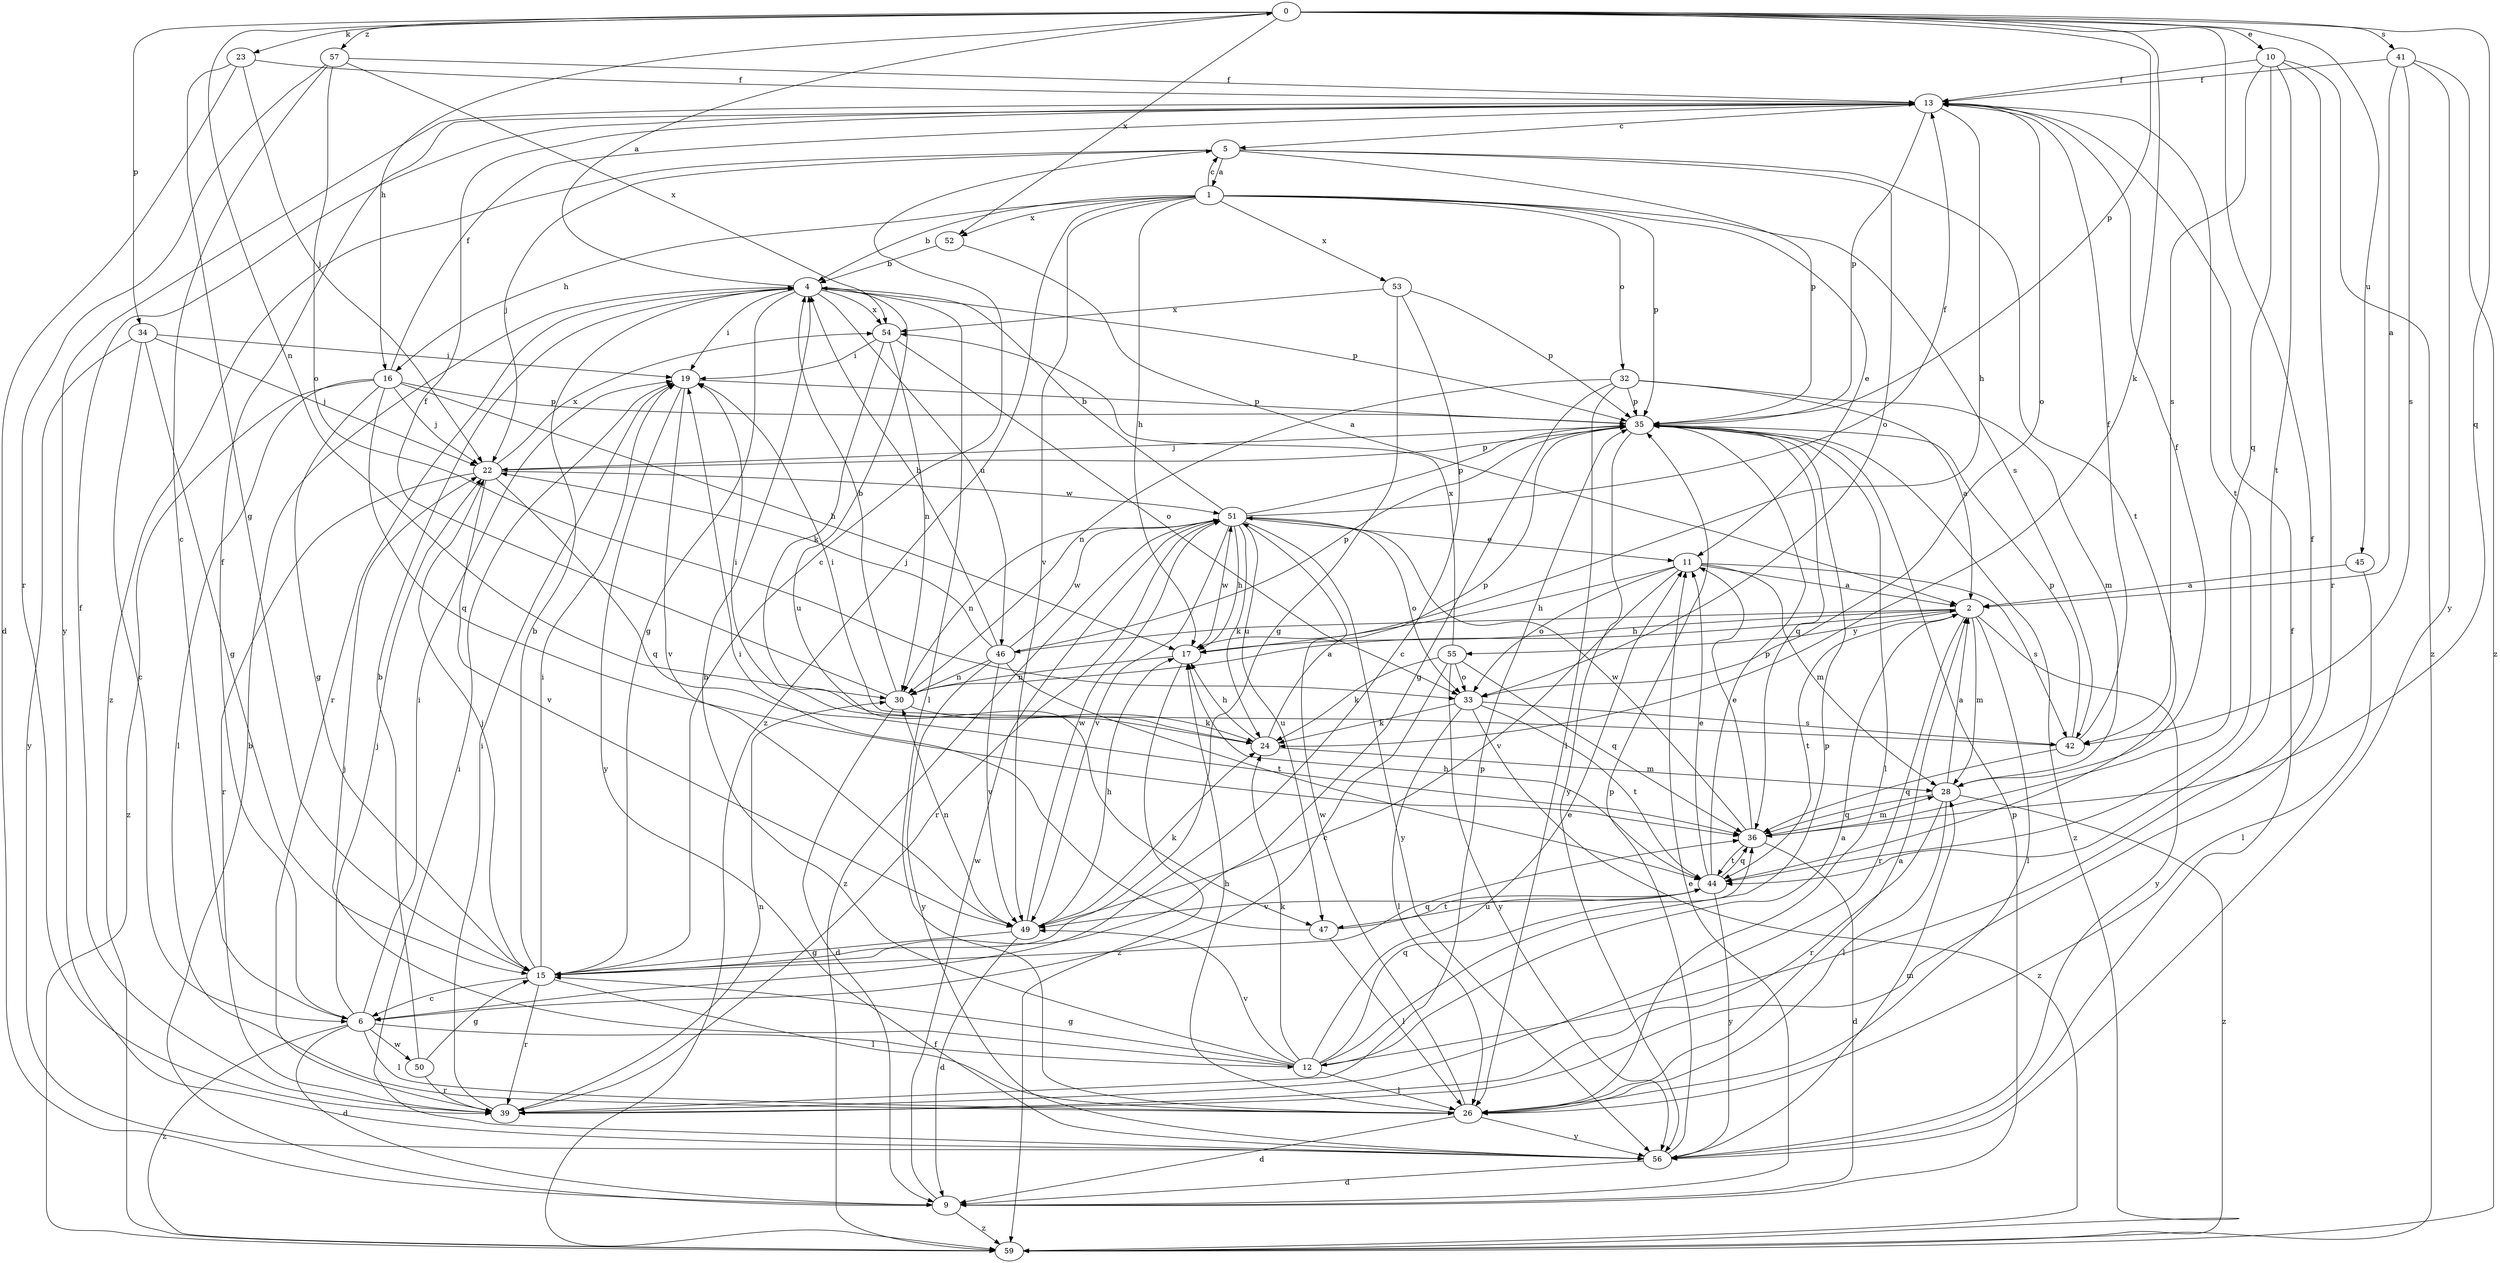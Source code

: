 strict digraph  {
0;
1;
2;
4;
5;
6;
9;
10;
11;
12;
13;
15;
16;
17;
19;
22;
23;
24;
26;
28;
30;
32;
33;
34;
35;
36;
39;
41;
42;
44;
45;
46;
47;
49;
50;
51;
52;
53;
54;
55;
56;
57;
59;
0 -> 10  [label=e];
0 -> 12  [label=f];
0 -> 16  [label=h];
0 -> 23  [label=k];
0 -> 24  [label=k];
0 -> 30  [label=n];
0 -> 34  [label=p];
0 -> 35  [label=p];
0 -> 36  [label=q];
0 -> 41  [label=s];
0 -> 45  [label=u];
0 -> 52  [label=x];
0 -> 57  [label=z];
1 -> 4  [label=b];
1 -> 5  [label=c];
1 -> 11  [label=e];
1 -> 16  [label=h];
1 -> 17  [label=h];
1 -> 32  [label=o];
1 -> 35  [label=p];
1 -> 42  [label=s];
1 -> 49  [label=v];
1 -> 52  [label=x];
1 -> 53  [label=x];
1 -> 59  [label=z];
2 -> 17  [label=h];
2 -> 26  [label=l];
2 -> 28  [label=m];
2 -> 39  [label=r];
2 -> 44  [label=t];
2 -> 46  [label=u];
2 -> 55  [label=y];
2 -> 56  [label=y];
4 -> 0  [label=a];
4 -> 15  [label=g];
4 -> 19  [label=i];
4 -> 26  [label=l];
4 -> 35  [label=p];
4 -> 39  [label=r];
4 -> 46  [label=u];
4 -> 47  [label=u];
4 -> 54  [label=x];
5 -> 1  [label=a];
5 -> 22  [label=j];
5 -> 33  [label=o];
5 -> 35  [label=p];
5 -> 44  [label=t];
5 -> 59  [label=z];
6 -> 9  [label=d];
6 -> 12  [label=f];
6 -> 13  [label=f];
6 -> 19  [label=i];
6 -> 22  [label=j];
6 -> 26  [label=l];
6 -> 50  [label=w];
6 -> 59  [label=z];
9 -> 4  [label=b];
9 -> 11  [label=e];
9 -> 35  [label=p];
9 -> 51  [label=w];
9 -> 59  [label=z];
10 -> 13  [label=f];
10 -> 36  [label=q];
10 -> 39  [label=r];
10 -> 42  [label=s];
10 -> 44  [label=t];
10 -> 59  [label=z];
11 -> 2  [label=a];
11 -> 17  [label=h];
11 -> 28  [label=m];
11 -> 33  [label=o];
11 -> 42  [label=s];
11 -> 49  [label=v];
12 -> 2  [label=a];
12 -> 4  [label=b];
12 -> 11  [label=e];
12 -> 15  [label=g];
12 -> 22  [label=j];
12 -> 24  [label=k];
12 -> 26  [label=l];
12 -> 35  [label=p];
12 -> 36  [label=q];
12 -> 49  [label=v];
13 -> 5  [label=c];
13 -> 17  [label=h];
13 -> 33  [label=o];
13 -> 35  [label=p];
13 -> 44  [label=t];
13 -> 56  [label=y];
15 -> 4  [label=b];
15 -> 5  [label=c];
15 -> 6  [label=c];
15 -> 19  [label=i];
15 -> 22  [label=j];
15 -> 26  [label=l];
15 -> 36  [label=q];
15 -> 39  [label=r];
16 -> 13  [label=f];
16 -> 15  [label=g];
16 -> 17  [label=h];
16 -> 22  [label=j];
16 -> 26  [label=l];
16 -> 35  [label=p];
16 -> 36  [label=q];
16 -> 59  [label=z];
17 -> 30  [label=n];
17 -> 51  [label=w];
17 -> 59  [label=z];
19 -> 35  [label=p];
19 -> 49  [label=v];
19 -> 56  [label=y];
22 -> 35  [label=p];
22 -> 36  [label=q];
22 -> 39  [label=r];
22 -> 49  [label=v];
22 -> 51  [label=w];
22 -> 54  [label=x];
23 -> 9  [label=d];
23 -> 13  [label=f];
23 -> 15  [label=g];
23 -> 22  [label=j];
24 -> 17  [label=h];
24 -> 19  [label=i];
24 -> 28  [label=m];
24 -> 35  [label=p];
26 -> 2  [label=a];
26 -> 9  [label=d];
26 -> 17  [label=h];
26 -> 51  [label=w];
26 -> 56  [label=y];
28 -> 2  [label=a];
28 -> 13  [label=f];
28 -> 26  [label=l];
28 -> 36  [label=q];
28 -> 39  [label=r];
28 -> 59  [label=z];
30 -> 2  [label=a];
30 -> 4  [label=b];
30 -> 9  [label=d];
30 -> 13  [label=f];
30 -> 24  [label=k];
32 -> 2  [label=a];
32 -> 15  [label=g];
32 -> 26  [label=l];
32 -> 28  [label=m];
32 -> 30  [label=n];
32 -> 35  [label=p];
33 -> 24  [label=k];
33 -> 26  [label=l];
33 -> 42  [label=s];
33 -> 44  [label=t];
33 -> 59  [label=z];
34 -> 6  [label=c];
34 -> 15  [label=g];
34 -> 19  [label=i];
34 -> 22  [label=j];
34 -> 56  [label=y];
35 -> 22  [label=j];
35 -> 26  [label=l];
35 -> 36  [label=q];
35 -> 56  [label=y];
35 -> 59  [label=z];
36 -> 9  [label=d];
36 -> 11  [label=e];
36 -> 28  [label=m];
36 -> 44  [label=t];
36 -> 51  [label=w];
39 -> 13  [label=f];
39 -> 19  [label=i];
39 -> 30  [label=n];
39 -> 35  [label=p];
41 -> 2  [label=a];
41 -> 13  [label=f];
41 -> 42  [label=s];
41 -> 56  [label=y];
41 -> 59  [label=z];
42 -> 13  [label=f];
42 -> 19  [label=i];
42 -> 35  [label=p];
42 -> 36  [label=q];
44 -> 11  [label=e];
44 -> 17  [label=h];
44 -> 35  [label=p];
44 -> 36  [label=q];
44 -> 47  [label=u];
44 -> 49  [label=v];
44 -> 56  [label=y];
45 -> 2  [label=a];
45 -> 26  [label=l];
46 -> 4  [label=b];
46 -> 22  [label=j];
46 -> 30  [label=n];
46 -> 35  [label=p];
46 -> 44  [label=t];
46 -> 49  [label=v];
46 -> 51  [label=w];
46 -> 56  [label=y];
47 -> 19  [label=i];
47 -> 26  [label=l];
47 -> 44  [label=t];
49 -> 9  [label=d];
49 -> 15  [label=g];
49 -> 17  [label=h];
49 -> 24  [label=k];
49 -> 30  [label=n];
49 -> 51  [label=w];
50 -> 4  [label=b];
50 -> 15  [label=g];
50 -> 39  [label=r];
51 -> 4  [label=b];
51 -> 11  [label=e];
51 -> 13  [label=f];
51 -> 17  [label=h];
51 -> 24  [label=k];
51 -> 30  [label=n];
51 -> 33  [label=o];
51 -> 35  [label=p];
51 -> 39  [label=r];
51 -> 47  [label=u];
51 -> 49  [label=v];
51 -> 56  [label=y];
51 -> 59  [label=z];
52 -> 2  [label=a];
52 -> 4  [label=b];
53 -> 6  [label=c];
53 -> 15  [label=g];
53 -> 35  [label=p];
53 -> 54  [label=x];
54 -> 19  [label=i];
54 -> 24  [label=k];
54 -> 30  [label=n];
54 -> 33  [label=o];
55 -> 6  [label=c];
55 -> 24  [label=k];
55 -> 33  [label=o];
55 -> 36  [label=q];
55 -> 54  [label=x];
55 -> 56  [label=y];
56 -> 9  [label=d];
56 -> 13  [label=f];
56 -> 19  [label=i];
56 -> 28  [label=m];
56 -> 35  [label=p];
57 -> 6  [label=c];
57 -> 13  [label=f];
57 -> 33  [label=o];
57 -> 39  [label=r];
57 -> 54  [label=x];
}
